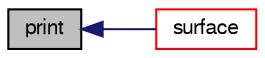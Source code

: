 digraph "print"
{
  bgcolor="transparent";
  edge [fontname="FreeSans",fontsize="10",labelfontname="FreeSans",labelfontsize="10"];
  node [fontname="FreeSans",fontsize="10",shape=record];
  rankdir="LR";
  Node345 [label="print",height=0.2,width=0.4,color="black", fillcolor="grey75", style="filled", fontcolor="black"];
  Node345 -> Node346 [dir="back",color="midnightblue",fontsize="10",style="solid",fontname="FreeSans"];
  Node346 [label="surface",height=0.2,width=0.4,color="red",URL="$a29342.html#abf28bf4987657fadcee184f52c42c24d"];
}
